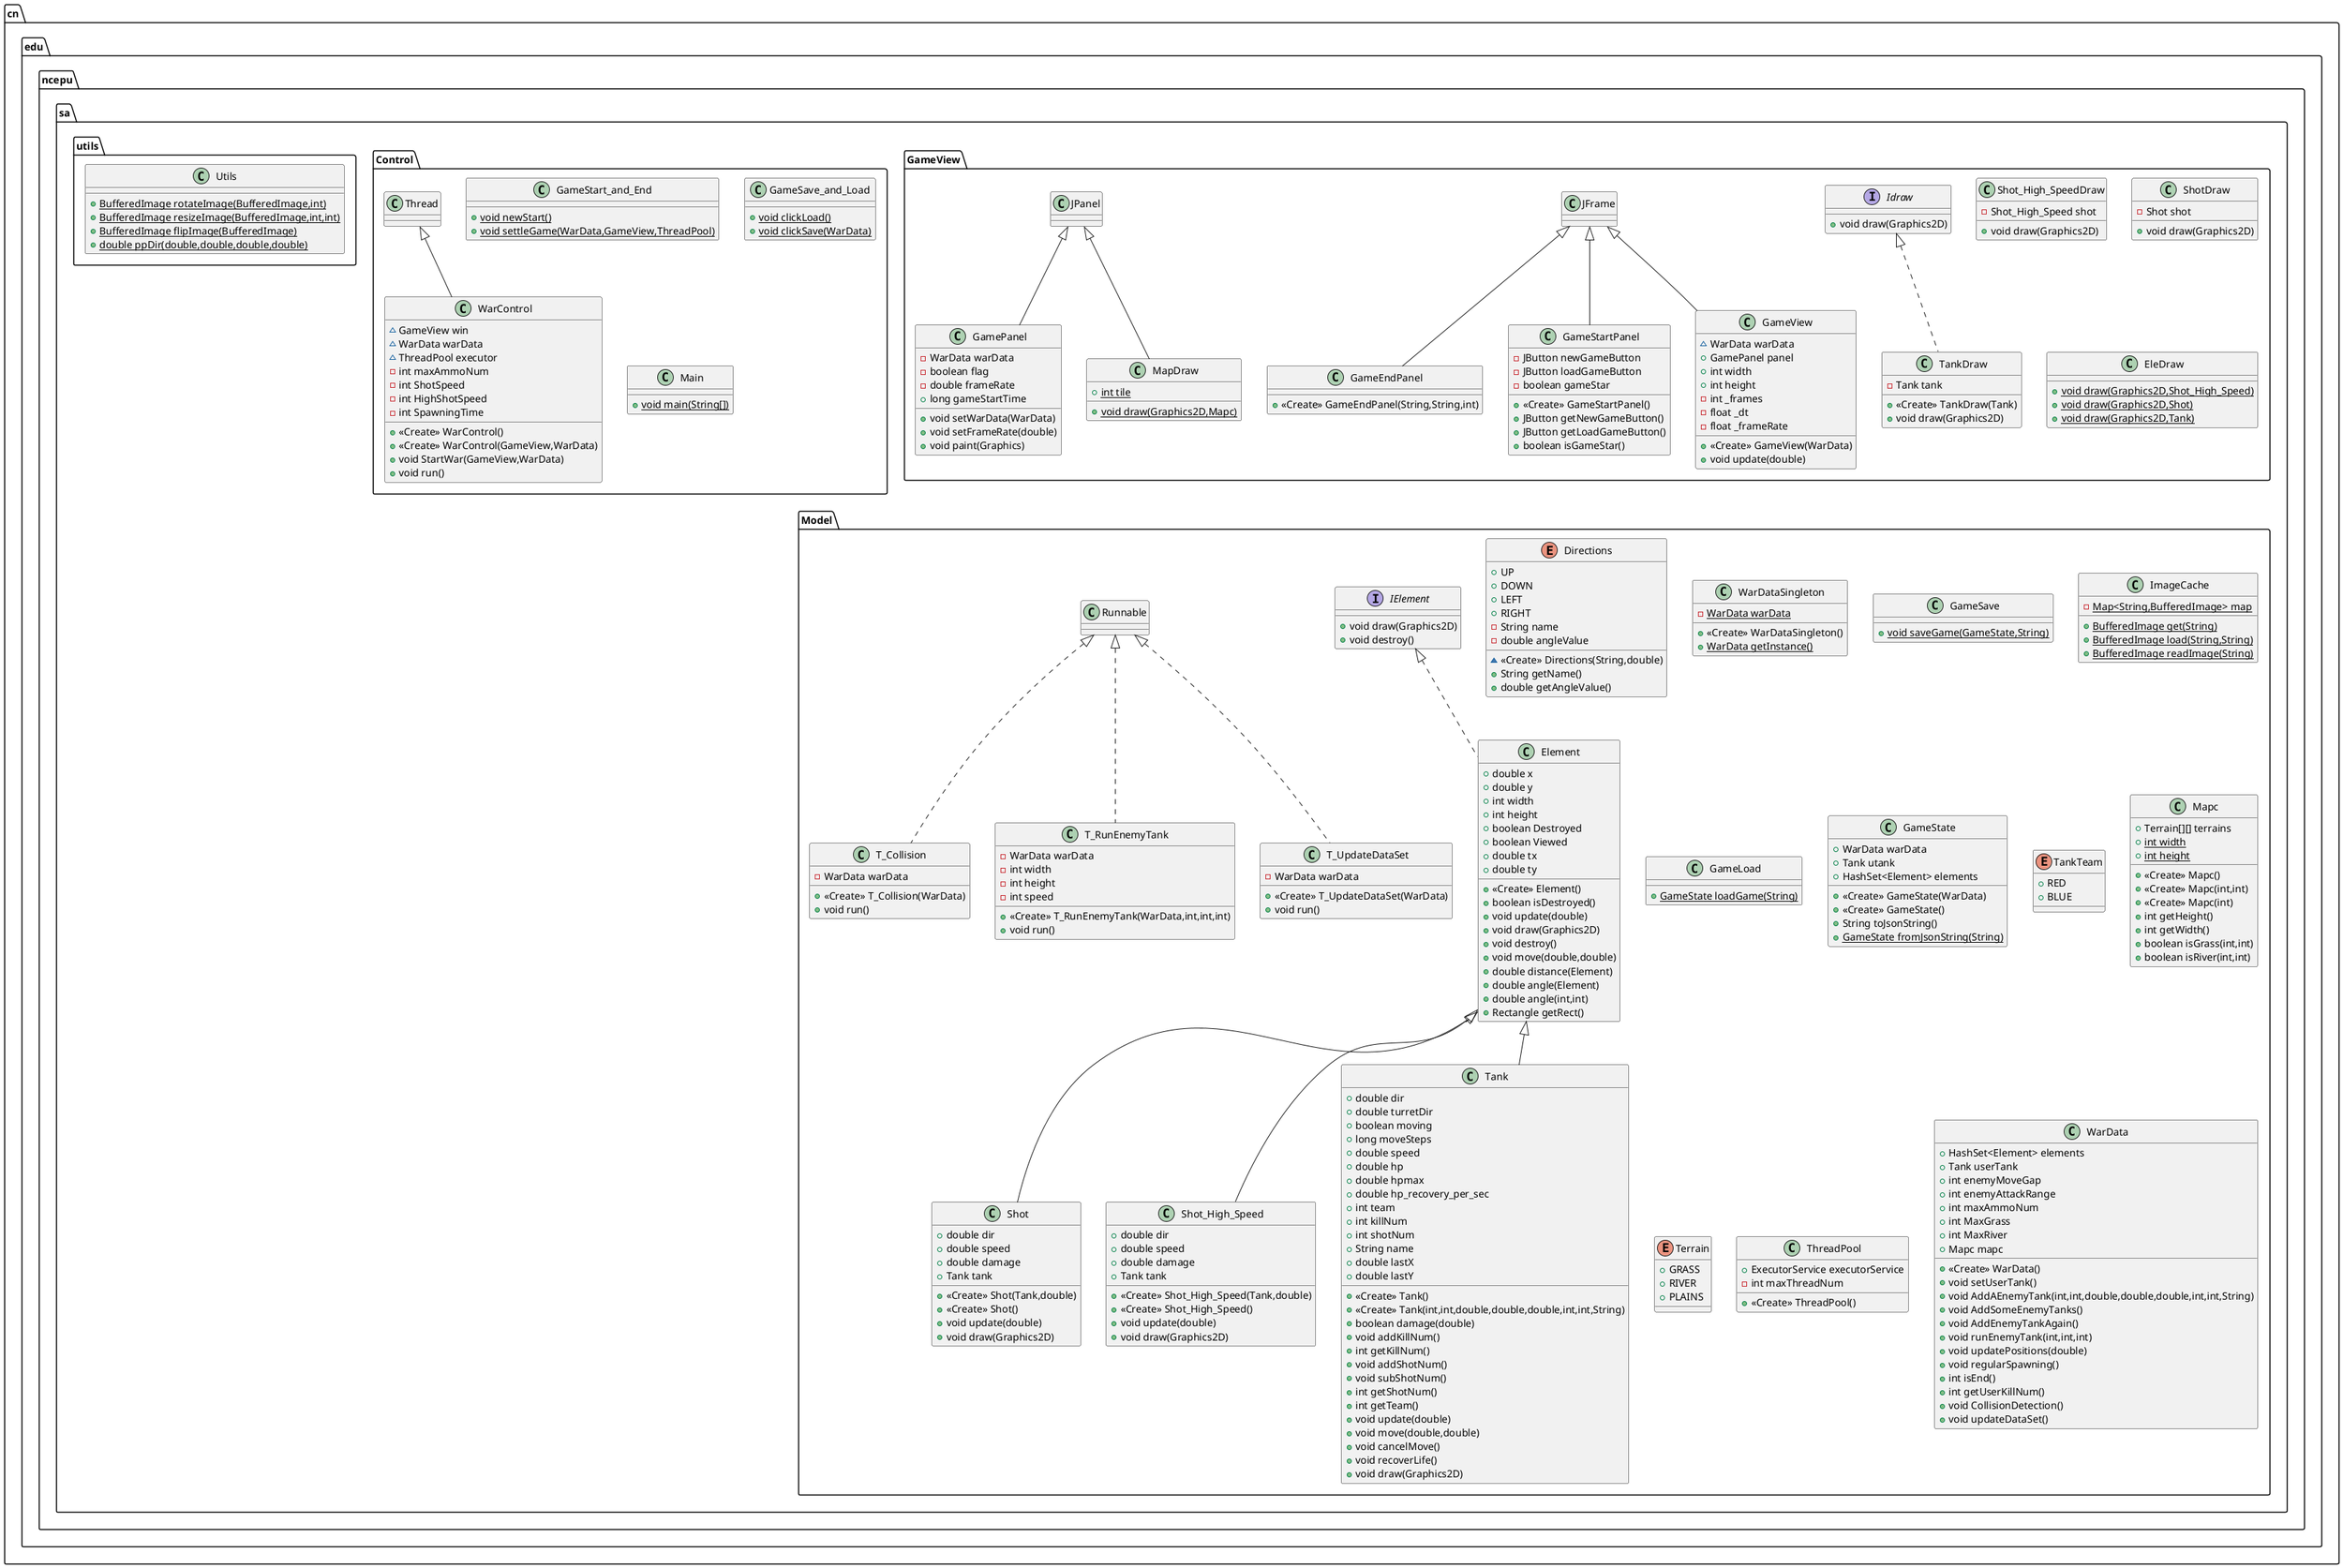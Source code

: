 @startuml
class cn.edu.ncepu.sa.GameView.Shot_High_SpeedDraw {
- Shot_High_Speed shot
+ void draw(Graphics2D)
}


class cn.edu.ncepu.sa.GameView.GameEndPanel {
+ <<Create>> GameEndPanel(String,String,int)
}

class cn.edu.ncepu.sa.Control.GameStart_and_End {
+ {static} void newStart()
+ {static} void settleGame(WarData,GameView,ThreadPool)
}

class cn.edu.ncepu.sa.Model.Shot {
+ double dir
+ double speed
+ double damage
+ Tank tank
+ <<Create>> Shot(Tank,double)
+ <<Create>> Shot()
+ void update(double)
+ void draw(Graphics2D)
}


class cn.edu.ncepu.sa.Control.GameSave_and_Load {
+ {static} void clickLoad()
+ {static} void clickSave(WarData)
}

class cn.edu.ncepu.sa.Model.Shot_High_Speed {
+ double dir
+ double speed
+ double damage
+ Tank tank
+ <<Create>> Shot_High_Speed(Tank,double)
+ <<Create>> Shot_High_Speed()
+ void update(double)
+ void draw(Graphics2D)
}


enum cn.edu.ncepu.sa.Model.Directions {
+  UP
+  DOWN
+  LEFT
+  RIGHT
- String name
- double angleValue
~ <<Create>> Directions(String,double)
+ String getName()
+ double getAngleValue()
}


class cn.edu.ncepu.sa.Model.Tank {
+ double dir
+ double turretDir
+ boolean moving
+ long moveSteps
+ double speed
+ double hp
+ double hpmax
+ double hp_recovery_per_sec
+ int team
+ int killNum
+ int shotNum
+ String name
+ double lastX
+ double lastY
+ <<Create>> Tank()
+ <<Create>> Tank(int,int,double,double,double,int,int,String)
+ boolean damage(double)
+ void addKillNum()
+ int getKillNum()
+ void addShotNum()
+ void subShotNum()
+ int getShotNum()
+ int getTeam()
+ void update(double)
+ void move(double,double)
+ void cancelMove()
+ void recoverLife()
+ void draw(Graphics2D)
}


class cn.edu.ncepu.sa.GameView.ShotDraw {
- Shot shot
+ void draw(Graphics2D)
}


class cn.edu.ncepu.sa.Model.WarDataSingleton {
- {static} WarData warData
+ <<Create>> WarDataSingleton()
+ {static} WarData getInstance()
}


class cn.edu.ncepu.sa.Model.GameSave {
+ {static} void saveGame(GameState,String)
}

class cn.edu.ncepu.sa.GameView.EleDraw {
+ {static} void draw(Graphics2D,Shot_High_Speed)
+ {static} void draw(Graphics2D,Shot)
+ {static} void draw(Graphics2D,Tank)
}

class cn.edu.ncepu.sa.Control.Main {
+ {static} void main(String[])
}

class cn.edu.ncepu.sa.Model.Element {
+ double x
+ double y
+ int width
+ int height
+ boolean Destroyed
+ boolean Viewed
+ double tx
+ double ty
+ <<Create>> Element()
+ boolean isDestroyed()
+ void update(double)
+ void draw(Graphics2D)
+ void destroy()
+ void move(double,double)
+ double distance(Element)
+ double angle(Element)
+ double angle(int,int)
+ Rectangle getRect()
}


class cn.edu.ncepu.sa.Model.ImageCache {
- {static} Map<String,BufferedImage> map
+ {static} BufferedImage get(String)
+ {static} BufferedImage load(String,String)
+ {static} BufferedImage readImage(String)
}


class cn.edu.ncepu.sa.Model.GameLoad {
+ {static} GameState loadGame(String)
}

class cn.edu.ncepu.sa.Model.T_Collision {
- WarData warData
+ <<Create>> T_Collision(WarData)
+ void run()
}


class cn.edu.ncepu.sa.Model.T_RunEnemyTank {
- WarData warData
- int width
- int height
- int speed
+ <<Create>> T_RunEnemyTank(WarData,int,int,int)
+ void run()
}


class cn.edu.ncepu.sa.Model.GameState {
+ WarData warData
+ Tank utank
+ HashSet<Element> elements
+ <<Create>> GameState(WarData)
+ <<Create>> GameState()
+ String toJsonString()
+ {static} GameState fromJsonString(String)
}


class cn.edu.ncepu.sa.GameView.GameStartPanel {
- JButton newGameButton
- JButton loadGameButton
- boolean gameStar
+ <<Create>> GameStartPanel()
+ JButton getNewGameButton()
+ JButton getLoadGameButton()
+ boolean isGameStar()
}


class cn.edu.ncepu.sa.GameView.GamePanel {
- WarData warData
- boolean flag
- double frameRate
+ long gameStartTime
+ void setWarData(WarData)
+ void setFrameRate(double)
+ void paint(Graphics)
}


enum cn.edu.ncepu.sa.Model.TankTeam {
+  RED
+  BLUE
}

class cn.edu.ncepu.sa.utils.Utils {
+ {static} BufferedImage rotateImage(BufferedImage,int)
+ {static} BufferedImage resizeImage(BufferedImage,int,int)
+ {static} BufferedImage flipImage(BufferedImage)
+ {static} double ppDir(double,double,double,double)
}

interface cn.edu.ncepu.sa.Model.IElement {
+ void draw(Graphics2D)
+ void destroy()
}

class cn.edu.ncepu.sa.GameView.TankDraw {
- Tank tank
+ <<Create>> TankDraw(Tank)
+ void draw(Graphics2D)
}


class cn.edu.ncepu.sa.GameView.GameView {
~ WarData warData
+ GamePanel panel
+ int width
+ int height
- int _frames
- float _dt
- float _frameRate
+ <<Create>> GameView(WarData)
+ void update(double)
}


class cn.edu.ncepu.sa.GameView.MapDraw {
+ {static} int tile
+ {static} void draw(Graphics2D,Mapc)
}


class cn.edu.ncepu.sa.Model.Mapc {
+ Terrain[][] terrains
+ {static} int width
+ {static} int height
+ <<Create>> Mapc()
+ <<Create>> Mapc(int,int)
+ <<Create>> Mapc(int)
+ int getHeight()
+ int getWidth()
+ boolean isGrass(int,int)
+ boolean isRiver(int,int)
}


interface cn.edu.ncepu.sa.GameView.Idraw {
+ void draw(Graphics2D)
}

class cn.edu.ncepu.sa.Control.WarControl {
~ GameView win
~ WarData warData
~ ThreadPool executor
- int maxAmmoNum
- int ShotSpeed
- int HighShotSpeed
- int SpawningTime
+ <<Create>> WarControl()
+ <<Create>> WarControl(GameView,WarData)
+ void StartWar(GameView,WarData)
+ void run()
}


enum cn.edu.ncepu.sa.Model.Terrain {
+  GRASS
+  RIVER
+  PLAINS
}

class cn.edu.ncepu.sa.Model.ThreadPool {
+ ExecutorService executorService
- int maxThreadNum
+ <<Create>> ThreadPool()
}


class cn.edu.ncepu.sa.Model.WarData {
+ HashSet<Element> elements
+ Tank userTank
+ int enemyMoveGap
+ int enemyAttackRange
+ int maxAmmoNum
+ int MaxGrass
+ int MaxRiver
+ Mapc mapc
+ <<Create>> WarData()
+ void setUserTank()
+ void AddAEnemyTank(int,int,double,double,double,int,int,String)
+ void AddSomeEnemyTanks()
+ void AddEnemyTankAgain()
+ void runEnemyTank(int,int,int)
+ void updatePositions(double)
+ void regularSpawning()
+ int isEnd()
+ int getUserKillNum()
+ void CollisionDetection()
+ void updateDataSet()
}


class cn.edu.ncepu.sa.Model.T_UpdateDataSet {
- WarData warData
+ <<Create>> T_UpdateDataSet(WarData)
+ void run()
}




cn.edu.ncepu.sa.GameView.JFrame <|-- cn.edu.ncepu.sa.GameView.GameEndPanel
cn.edu.ncepu.sa.Model.Element <|-- cn.edu.ncepu.sa.Model.Shot
cn.edu.ncepu.sa.Model.Element <|-- cn.edu.ncepu.sa.Model.Shot_High_Speed
cn.edu.ncepu.sa.Model.Element <|-- cn.edu.ncepu.sa.Model.Tank
cn.edu.ncepu.sa.Model.IElement <|.. cn.edu.ncepu.sa.Model.Element
cn.edu.ncepu.sa.Model.Runnable <|.. cn.edu.ncepu.sa.Model.T_Collision
cn.edu.ncepu.sa.Model.Runnable <|.. cn.edu.ncepu.sa.Model.T_RunEnemyTank
cn.edu.ncepu.sa.GameView.JFrame <|-- cn.edu.ncepu.sa.GameView.GameStartPanel
cn.edu.ncepu.sa.GameView.JPanel <|-- cn.edu.ncepu.sa.GameView.GamePanel
cn.edu.ncepu.sa.GameView.Idraw <|.. cn.edu.ncepu.sa.GameView.TankDraw
cn.edu.ncepu.sa.GameView.JFrame <|-- cn.edu.ncepu.sa.GameView.GameView
cn.edu.ncepu.sa.GameView.JPanel <|-- cn.edu.ncepu.sa.GameView.MapDraw
cn.edu.ncepu.sa.Control.Thread <|-- cn.edu.ncepu.sa.Control.WarControl
cn.edu.ncepu.sa.Model.Runnable <|.. cn.edu.ncepu.sa.Model.T_UpdateDataSet
@enduml